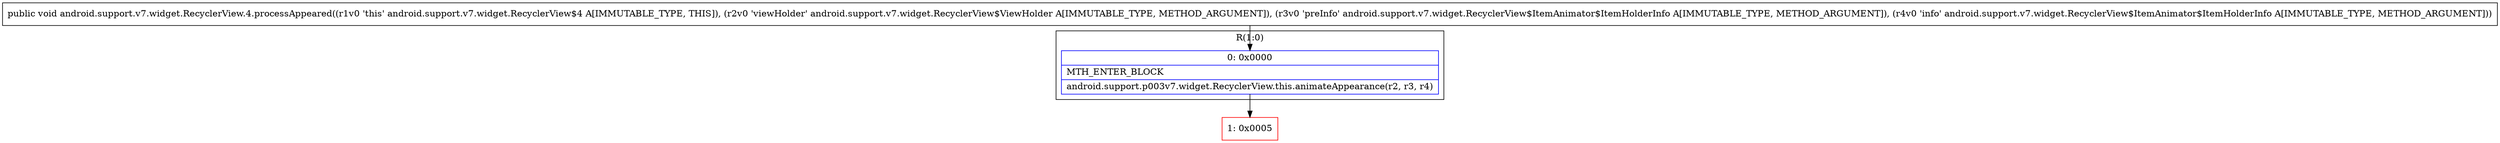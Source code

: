 digraph "CFG forandroid.support.v7.widget.RecyclerView.4.processAppeared(Landroid\/support\/v7\/widget\/RecyclerView$ViewHolder;Landroid\/support\/v7\/widget\/RecyclerView$ItemAnimator$ItemHolderInfo;Landroid\/support\/v7\/widget\/RecyclerView$ItemAnimator$ItemHolderInfo;)V" {
subgraph cluster_Region_1986671777 {
label = "R(1:0)";
node [shape=record,color=blue];
Node_0 [shape=record,label="{0\:\ 0x0000|MTH_ENTER_BLOCK\l|android.support.p003v7.widget.RecyclerView.this.animateAppearance(r2, r3, r4)\l}"];
}
Node_1 [shape=record,color=red,label="{1\:\ 0x0005}"];
MethodNode[shape=record,label="{public void android.support.v7.widget.RecyclerView.4.processAppeared((r1v0 'this' android.support.v7.widget.RecyclerView$4 A[IMMUTABLE_TYPE, THIS]), (r2v0 'viewHolder' android.support.v7.widget.RecyclerView$ViewHolder A[IMMUTABLE_TYPE, METHOD_ARGUMENT]), (r3v0 'preInfo' android.support.v7.widget.RecyclerView$ItemAnimator$ItemHolderInfo A[IMMUTABLE_TYPE, METHOD_ARGUMENT]), (r4v0 'info' android.support.v7.widget.RecyclerView$ItemAnimator$ItemHolderInfo A[IMMUTABLE_TYPE, METHOD_ARGUMENT])) }"];
MethodNode -> Node_0;
Node_0 -> Node_1;
}

